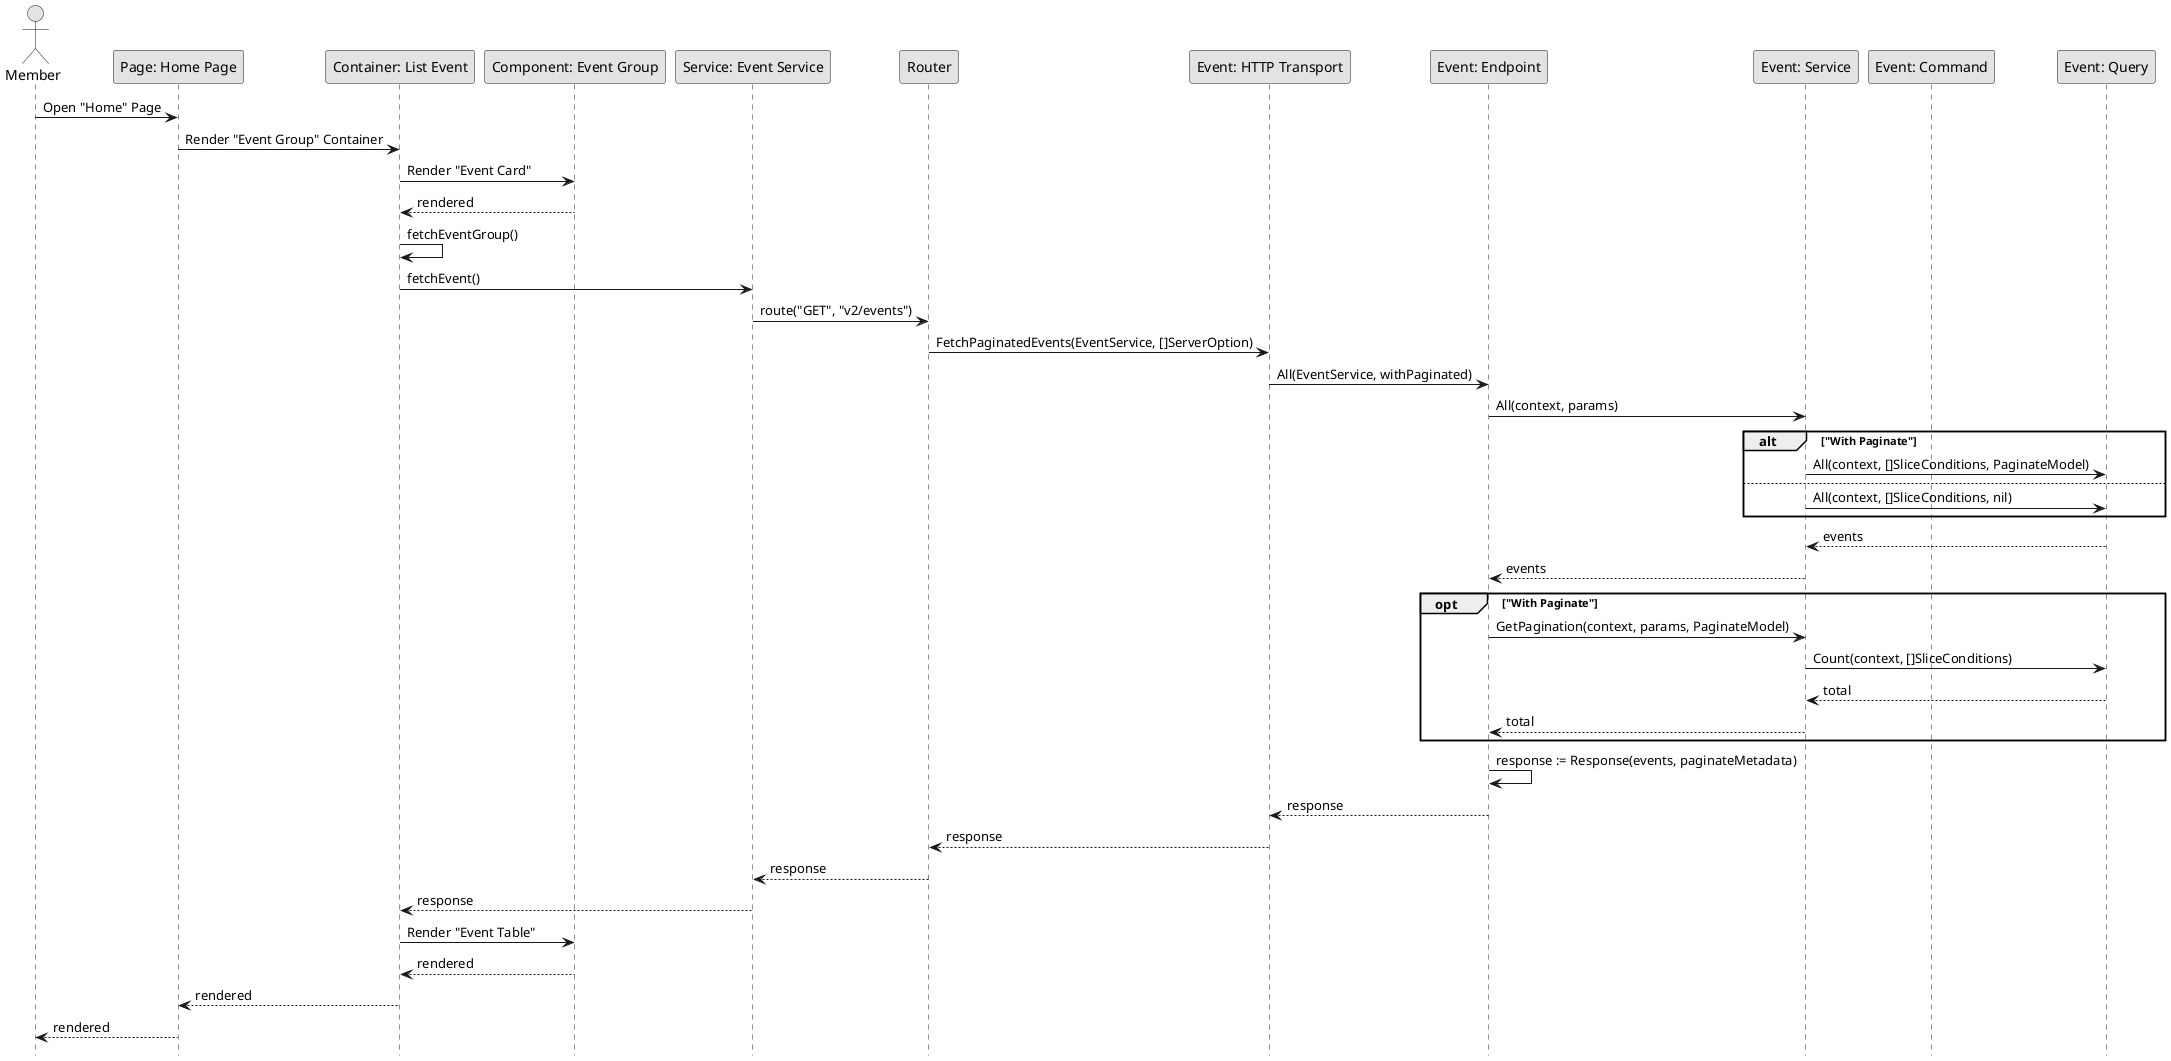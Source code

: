 @startuml GetEvent_Member

skinparam Monochrome true
skinparam Shadowing false
hide footbox

actor Member
participant "Page: Home Page" as HomePage
participant "Container: List Event" as ListEventContainer
participant "Component: Event Group" as EventGroup
participant "Service: Event Service" as FEEventService
participant "Router" as Router
participant "Event: HTTP Transport" as EventHTTPTransport
participant "Event: Endpoint" as EventEndpoint
participant "Event: Service" as EventService
participant "Event: Command" as EventCommand
participant "Event: Query" as EventQuery

Member->HomePage: Open "Home" Page
HomePage->ListEventContainer: Render "Event Group" Container
ListEventContainer->EventGroup: Render "Event Card"
EventGroup-->ListEventContainer: rendered
ListEventContainer->ListEventContainer: fetchEventGroup()
ListEventContainer->FEEventService: fetchEvent()
FEEventService->Router: route("GET", "v2/events")
Router->EventHTTPTransport: FetchPaginatedEvents(EventService, []ServerOption)
EventHTTPTransport->EventEndpoint: All(EventService, withPaginated)
EventEndpoint->EventService: All(context, params)

alt "With Paginate"
    EventService->EventQuery: All(context, []SliceConditions, PaginateModel)
else
    EventService->EventQuery: All(context, []SliceConditions, nil)
end
EventQuery-->EventService: events
EventService-->EventEndpoint: events

opt "With Paginate"
    EventEndpoint->EventService: GetPagination(context, params, PaginateModel)
    EventService->EventQuery: Count(context, []SliceConditions)
    EventQuery-->EventService: total
    EventService-->EventEndpoint: total
end

EventEndpoint->EventEndpoint: response := Response(events, paginateMetadata)
EventEndpoint-->EventHTTPTransport: response
EventHTTPTransport-->Router: response
Router-->FEEventService: response
FEEventService-->ListEventContainer: response
ListEventContainer->EventGroup: Render "Event Table"
EventGroup-->ListEventContainer: rendered
ListEventContainer-->HomePage: rendered
HomePage-->Member: rendered

@enduml